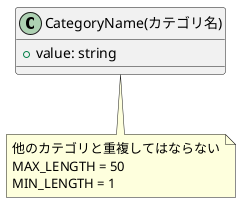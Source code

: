 @startuml CategoryName
class "CategoryName(カテゴリ名)" as CategoryName {
    + value: string
}

note bottom of CategoryName
    他のカテゴリと重複してはならない
    MAX_LENGTH = 50
    MIN_LENGTH = 1
end note
@enduml
